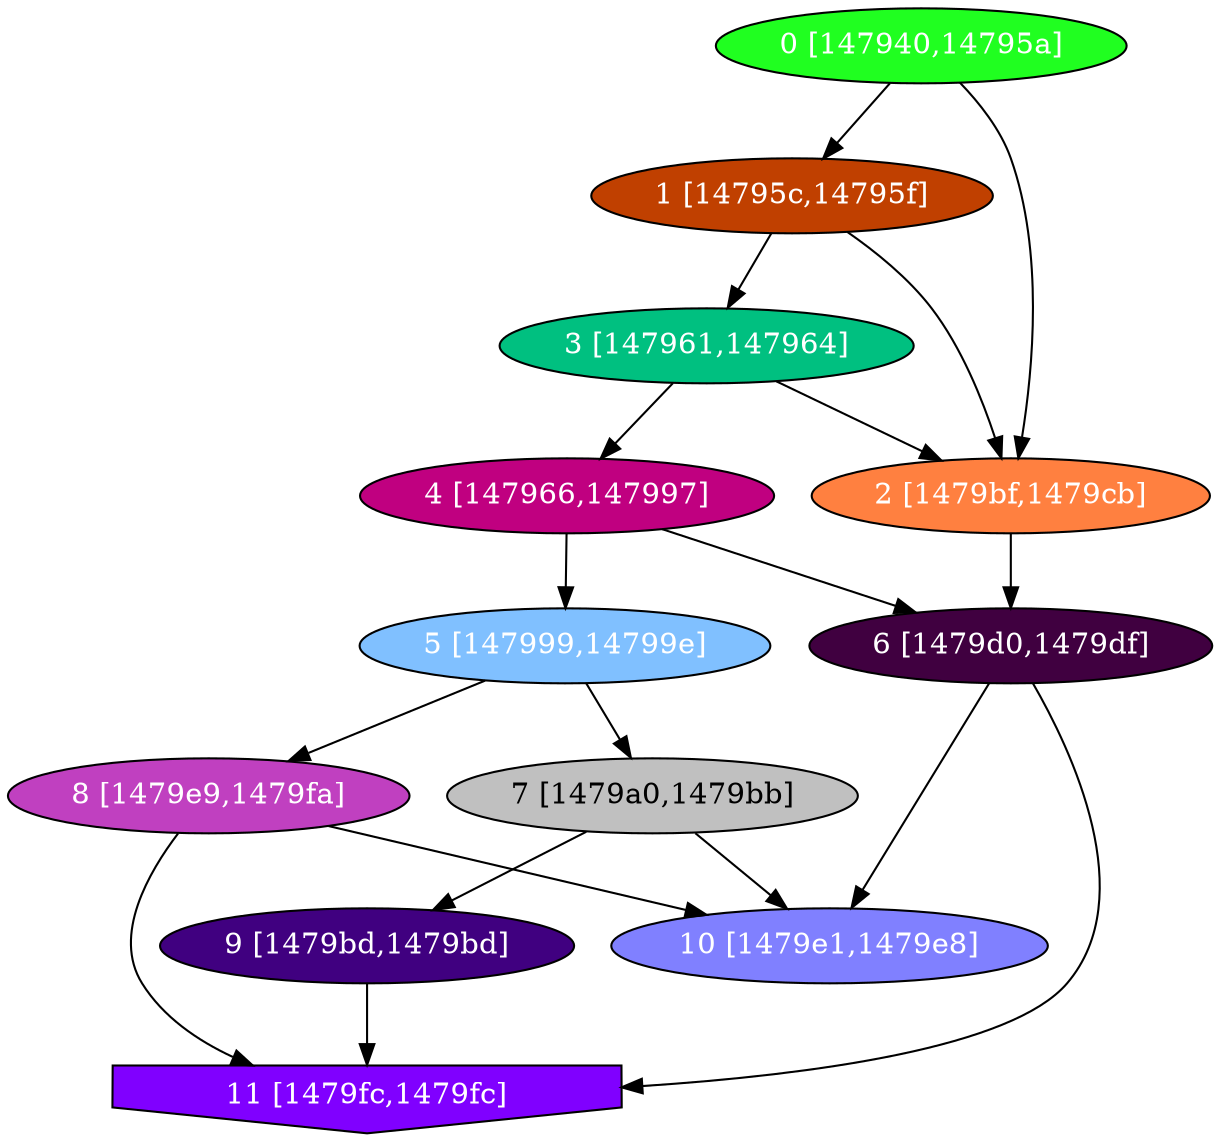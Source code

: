 diGraph libnss3{
	libnss3_0  [style=filled fillcolor="#20FF20" fontcolor="#ffffff" shape=oval label="0 [147940,14795a]"]
	libnss3_1  [style=filled fillcolor="#C04000" fontcolor="#ffffff" shape=oval label="1 [14795c,14795f]"]
	libnss3_2  [style=filled fillcolor="#FF8040" fontcolor="#ffffff" shape=oval label="2 [1479bf,1479cb]"]
	libnss3_3  [style=filled fillcolor="#00C080" fontcolor="#ffffff" shape=oval label="3 [147961,147964]"]
	libnss3_4  [style=filled fillcolor="#C00080" fontcolor="#ffffff" shape=oval label="4 [147966,147997]"]
	libnss3_5  [style=filled fillcolor="#80C0FF" fontcolor="#ffffff" shape=oval label="5 [147999,14799e]"]
	libnss3_6  [style=filled fillcolor="#400040" fontcolor="#ffffff" shape=oval label="6 [1479d0,1479df]"]
	libnss3_7  [style=filled fillcolor="#C0C0C0" fontcolor="#000000" shape=oval label="7 [1479a0,1479bb]"]
	libnss3_8  [style=filled fillcolor="#C040C0" fontcolor="#ffffff" shape=oval label="8 [1479e9,1479fa]"]
	libnss3_9  [style=filled fillcolor="#400080" fontcolor="#ffffff" shape=oval label="9 [1479bd,1479bd]"]
	libnss3_a  [style=filled fillcolor="#8080FF" fontcolor="#ffffff" shape=oval label="10 [1479e1,1479e8]"]
	libnss3_b  [style=filled fillcolor="#8000FF" fontcolor="#ffffff" shape=invhouse label="11 [1479fc,1479fc]"]

	libnss3_0 -> libnss3_1
	libnss3_0 -> libnss3_2
	libnss3_1 -> libnss3_2
	libnss3_1 -> libnss3_3
	libnss3_2 -> libnss3_6
	libnss3_3 -> libnss3_2
	libnss3_3 -> libnss3_4
	libnss3_4 -> libnss3_5
	libnss3_4 -> libnss3_6
	libnss3_5 -> libnss3_7
	libnss3_5 -> libnss3_8
	libnss3_6 -> libnss3_a
	libnss3_6 -> libnss3_b
	libnss3_7 -> libnss3_9
	libnss3_7 -> libnss3_a
	libnss3_8 -> libnss3_a
	libnss3_8 -> libnss3_b
	libnss3_9 -> libnss3_b
}